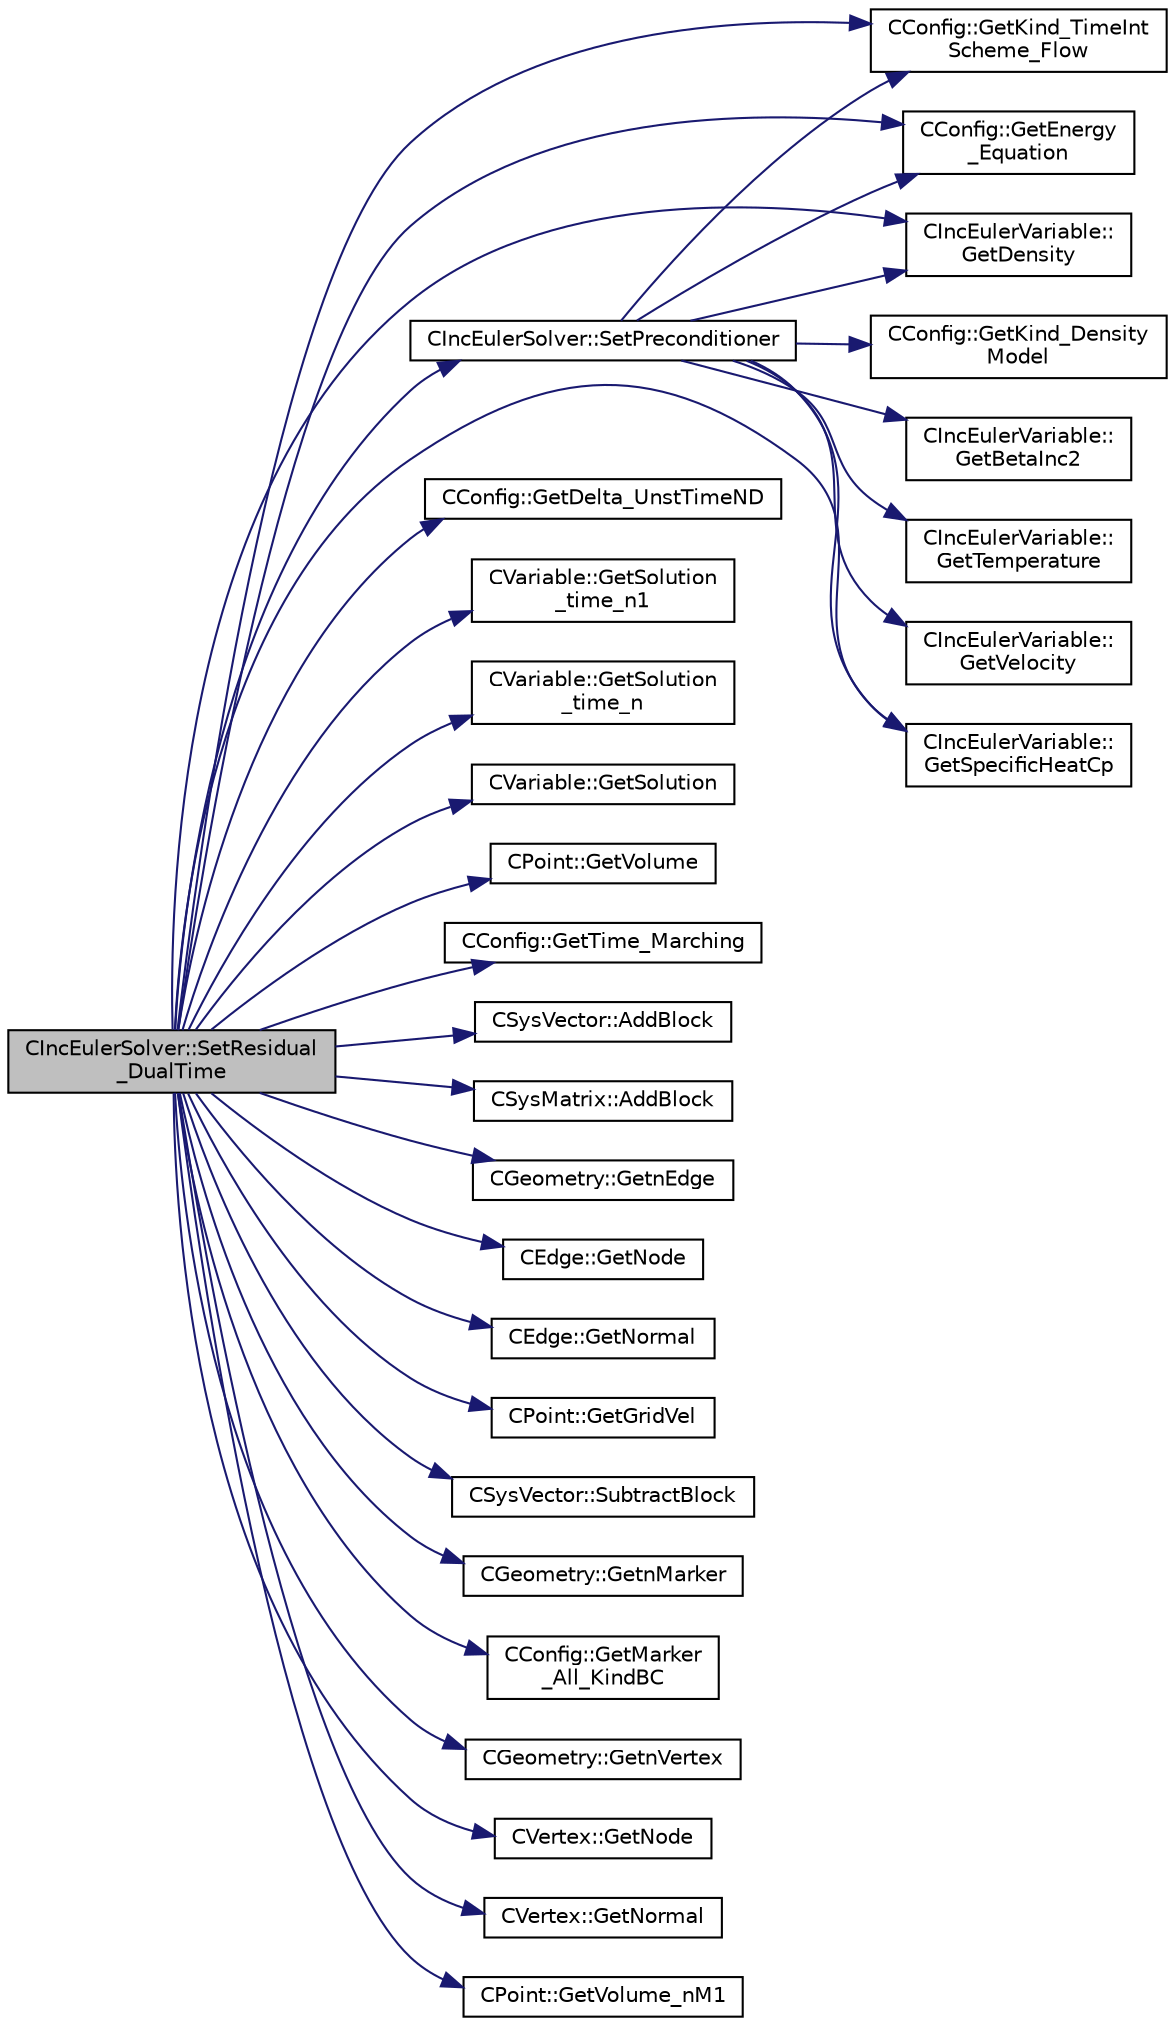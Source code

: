 digraph "CIncEulerSolver::SetResidual_DualTime"
{
  edge [fontname="Helvetica",fontsize="10",labelfontname="Helvetica",labelfontsize="10"];
  node [fontname="Helvetica",fontsize="10",shape=record];
  rankdir="LR";
  Node2508 [label="CIncEulerSolver::SetResidual\l_DualTime",height=0.2,width=0.4,color="black", fillcolor="grey75", style="filled", fontcolor="black"];
  Node2508 -> Node2509 [color="midnightblue",fontsize="10",style="solid",fontname="Helvetica"];
  Node2509 [label="CConfig::GetKind_TimeInt\lScheme_Flow",height=0.2,width=0.4,color="black", fillcolor="white", style="filled",URL="$class_c_config.html#a20e5fd7b43cfd2bf2bcf5137f12bc635",tooltip="Get the kind of integration scheme (explicit or implicit) for the flow equations. ..."];
  Node2508 -> Node2510 [color="midnightblue",fontsize="10",style="solid",fontname="Helvetica"];
  Node2510 [label="CConfig::GetEnergy\l_Equation",height=0.2,width=0.4,color="black", fillcolor="white", style="filled",URL="$class_c_config.html#abb2ba1ecf8988532ce9cecb88c206d28",tooltip="Flag for whether to solve the energy equation for incompressible flows. "];
  Node2508 -> Node2511 [color="midnightblue",fontsize="10",style="solid",fontname="Helvetica"];
  Node2511 [label="CConfig::GetDelta_UnstTimeND",height=0.2,width=0.4,color="black", fillcolor="white", style="filled",URL="$class_c_config.html#a417b45d0da107126e803258901f57920",tooltip="If we are prforming an unsteady simulation, there is only one value of the time step for the complete..."];
  Node2508 -> Node2512 [color="midnightblue",fontsize="10",style="solid",fontname="Helvetica"];
  Node2512 [label="CVariable::GetSolution\l_time_n1",height=0.2,width=0.4,color="black", fillcolor="white", style="filled",URL="$class_c_variable.html#a584e438afb716aa0ffce4ccc9b469ef6",tooltip="Get the solution at time n-1. "];
  Node2508 -> Node2513 [color="midnightblue",fontsize="10",style="solid",fontname="Helvetica"];
  Node2513 [label="CVariable::GetSolution\l_time_n",height=0.2,width=0.4,color="black", fillcolor="white", style="filled",URL="$class_c_variable.html#a9162db789c2ca2b71159697cc500fcce",tooltip="Get the solution at time n. "];
  Node2508 -> Node2514 [color="midnightblue",fontsize="10",style="solid",fontname="Helvetica"];
  Node2514 [label="CVariable::GetSolution",height=0.2,width=0.4,color="black", fillcolor="white", style="filled",URL="$class_c_variable.html#a261483e39c23c1de7cb9aea7e917c121",tooltip="Get the solution. "];
  Node2508 -> Node2515 [color="midnightblue",fontsize="10",style="solid",fontname="Helvetica"];
  Node2515 [label="CIncEulerVariable::\lGetDensity",height=0.2,width=0.4,color="black", fillcolor="white", style="filled",URL="$class_c_inc_euler_variable.html#aa5971e35e634b8d768d369dead2b9ffc",tooltip="Get the density of the flow. "];
  Node2508 -> Node2516 [color="midnightblue",fontsize="10",style="solid",fontname="Helvetica"];
  Node2516 [label="CIncEulerVariable::\lGetSpecificHeatCp",height=0.2,width=0.4,color="black", fillcolor="white", style="filled",URL="$class_c_inc_euler_variable.html#aadff9ad2450ca12ecea825239db89d06",tooltip="Get the specific heat at constant P of the flow. "];
  Node2508 -> Node2517 [color="midnightblue",fontsize="10",style="solid",fontname="Helvetica"];
  Node2517 [label="CPoint::GetVolume",height=0.2,width=0.4,color="black", fillcolor="white", style="filled",URL="$class_c_point.html#a3c526a15e767c7de9cf163800aa581e5",tooltip="Get area or volume of the control volume. "];
  Node2508 -> Node2518 [color="midnightblue",fontsize="10",style="solid",fontname="Helvetica"];
  Node2518 [label="CConfig::GetTime_Marching",height=0.2,width=0.4,color="black", fillcolor="white", style="filled",URL="$class_c_config.html#a864d499ce740184803607801c47abda7",tooltip="Provides information about the time integration, and change the write in the output files information..."];
  Node2508 -> Node2519 [color="midnightblue",fontsize="10",style="solid",fontname="Helvetica"];
  Node2519 [label="CSysVector::AddBlock",height=0.2,width=0.4,color="black", fillcolor="white", style="filled",URL="$class_c_sys_vector.html#acd4c36df2ea0b7ad473944cff9bf5d72",tooltip="Add val_residual to the residual. "];
  Node2508 -> Node2520 [color="midnightblue",fontsize="10",style="solid",fontname="Helvetica"];
  Node2520 [label="CIncEulerSolver::SetPreconditioner",height=0.2,width=0.4,color="black", fillcolor="white", style="filled",URL="$class_c_inc_euler_solver.html#a97e5d5db444743431030092e90824efa",tooltip="Compute the preconditioner for low-Mach flows. "];
  Node2520 -> Node2521 [color="midnightblue",fontsize="10",style="solid",fontname="Helvetica"];
  Node2521 [label="CConfig::GetKind_Density\lModel",height=0.2,width=0.4,color="black", fillcolor="white", style="filled",URL="$class_c_config.html#a6ac5dedb352b8312970fe6102e5547f6",tooltip="Option to define the density model for incompressible flows. "];
  Node2520 -> Node2509 [color="midnightblue",fontsize="10",style="solid",fontname="Helvetica"];
  Node2520 -> Node2510 [color="midnightblue",fontsize="10",style="solid",fontname="Helvetica"];
  Node2520 -> Node2515 [color="midnightblue",fontsize="10",style="solid",fontname="Helvetica"];
  Node2520 -> Node2522 [color="midnightblue",fontsize="10",style="solid",fontname="Helvetica"];
  Node2522 [label="CIncEulerVariable::\lGetBetaInc2",height=0.2,width=0.4,color="black", fillcolor="white", style="filled",URL="$class_c_inc_euler_variable.html#aadb29c1a48fc3c3209bbafc1dabae27c",tooltip="Get the value of beta squared for the incompressible flow. "];
  Node2520 -> Node2516 [color="midnightblue",fontsize="10",style="solid",fontname="Helvetica"];
  Node2520 -> Node2523 [color="midnightblue",fontsize="10",style="solid",fontname="Helvetica"];
  Node2523 [label="CIncEulerVariable::\lGetTemperature",height=0.2,width=0.4,color="black", fillcolor="white", style="filled",URL="$class_c_inc_euler_variable.html#a83ea0fb80f729e0636702cb9ad8f9fac",tooltip="Get the temperature of the flow. "];
  Node2520 -> Node2524 [color="midnightblue",fontsize="10",style="solid",fontname="Helvetica"];
  Node2524 [label="CIncEulerVariable::\lGetVelocity",height=0.2,width=0.4,color="black", fillcolor="white", style="filled",URL="$class_c_inc_euler_variable.html#ab8a0bc37de1ef84311928bb426263f7a",tooltip="Get the velocity of the flow. "];
  Node2508 -> Node2525 [color="midnightblue",fontsize="10",style="solid",fontname="Helvetica"];
  Node2525 [label="CSysMatrix::AddBlock",height=0.2,width=0.4,color="black", fillcolor="white", style="filled",URL="$class_c_sys_matrix.html#a85def3109e5aa5307268ca830a8f6522",tooltip="Adds the specified block to the sparse matrix. "];
  Node2508 -> Node2526 [color="midnightblue",fontsize="10",style="solid",fontname="Helvetica"];
  Node2526 [label="CGeometry::GetnEdge",height=0.2,width=0.4,color="black", fillcolor="white", style="filled",URL="$class_c_geometry.html#a7d6e1e1d1e46da8f55ecbe1a9380530a",tooltip="Get number of edges. "];
  Node2508 -> Node2527 [color="midnightblue",fontsize="10",style="solid",fontname="Helvetica"];
  Node2527 [label="CEdge::GetNode",height=0.2,width=0.4,color="black", fillcolor="white", style="filled",URL="$class_c_edge.html#aee33b61d646e3fe59a4e23284ab1bf33",tooltip="Get the nodes of the edge. "];
  Node2508 -> Node2528 [color="midnightblue",fontsize="10",style="solid",fontname="Helvetica"];
  Node2528 [label="CEdge::GetNormal",height=0.2,width=0.4,color="black", fillcolor="white", style="filled",URL="$class_c_edge.html#ada210a6f0643f444e7e491fc4ed9e662",tooltip="Copy the the normal vector of a face. "];
  Node2508 -> Node2529 [color="midnightblue",fontsize="10",style="solid",fontname="Helvetica"];
  Node2529 [label="CPoint::GetGridVel",height=0.2,width=0.4,color="black", fillcolor="white", style="filled",URL="$class_c_point.html#a62ec636f4a05ac578b582a053e8553f9",tooltip="Get the value of the grid velocity at the point. "];
  Node2508 -> Node2530 [color="midnightblue",fontsize="10",style="solid",fontname="Helvetica"];
  Node2530 [label="CSysVector::SubtractBlock",height=0.2,width=0.4,color="black", fillcolor="white", style="filled",URL="$class_c_sys_vector.html#a732b302ca148d38b442bfe7e096a81be",tooltip="Subtract val_residual to the residual. "];
  Node2508 -> Node2531 [color="midnightblue",fontsize="10",style="solid",fontname="Helvetica"];
  Node2531 [label="CGeometry::GetnMarker",height=0.2,width=0.4,color="black", fillcolor="white", style="filled",URL="$class_c_geometry.html#a3c899d1370312702c189a8ee95a63ef7",tooltip="Get number of markers. "];
  Node2508 -> Node2532 [color="midnightblue",fontsize="10",style="solid",fontname="Helvetica"];
  Node2532 [label="CConfig::GetMarker\l_All_KindBC",height=0.2,width=0.4,color="black", fillcolor="white", style="filled",URL="$class_c_config.html#a57d43acc1457d2d27095ce006218862e",tooltip="Get the kind of boundary for each marker. "];
  Node2508 -> Node2533 [color="midnightblue",fontsize="10",style="solid",fontname="Helvetica"];
  Node2533 [label="CGeometry::GetnVertex",height=0.2,width=0.4,color="black", fillcolor="white", style="filled",URL="$class_c_geometry.html#a55427e474834af1941e13750b17975be",tooltip="Get number of vertices. "];
  Node2508 -> Node2534 [color="midnightblue",fontsize="10",style="solid",fontname="Helvetica"];
  Node2534 [label="CVertex::GetNode",height=0.2,width=0.4,color="black", fillcolor="white", style="filled",URL="$class_c_vertex.html#a95c513bf927464157ed96b6c79779a1f",tooltip="Get the node of the vertex. "];
  Node2508 -> Node2535 [color="midnightblue",fontsize="10",style="solid",fontname="Helvetica"];
  Node2535 [label="CVertex::GetNormal",height=0.2,width=0.4,color="black", fillcolor="white", style="filled",URL="$class_c_vertex.html#a0d289163c6f3384822fcb9ae86fc1c39",tooltip="Copy the the normal vector of a face. "];
  Node2508 -> Node2536 [color="midnightblue",fontsize="10",style="solid",fontname="Helvetica"];
  Node2536 [label="CPoint::GetVolume_nM1",height=0.2,width=0.4,color="black", fillcolor="white", style="filled",URL="$class_c_point.html#a03cff72fc09d818e2db4c067d071b98c",tooltip="Get the volume of the control volume at time n+1. "];
}
